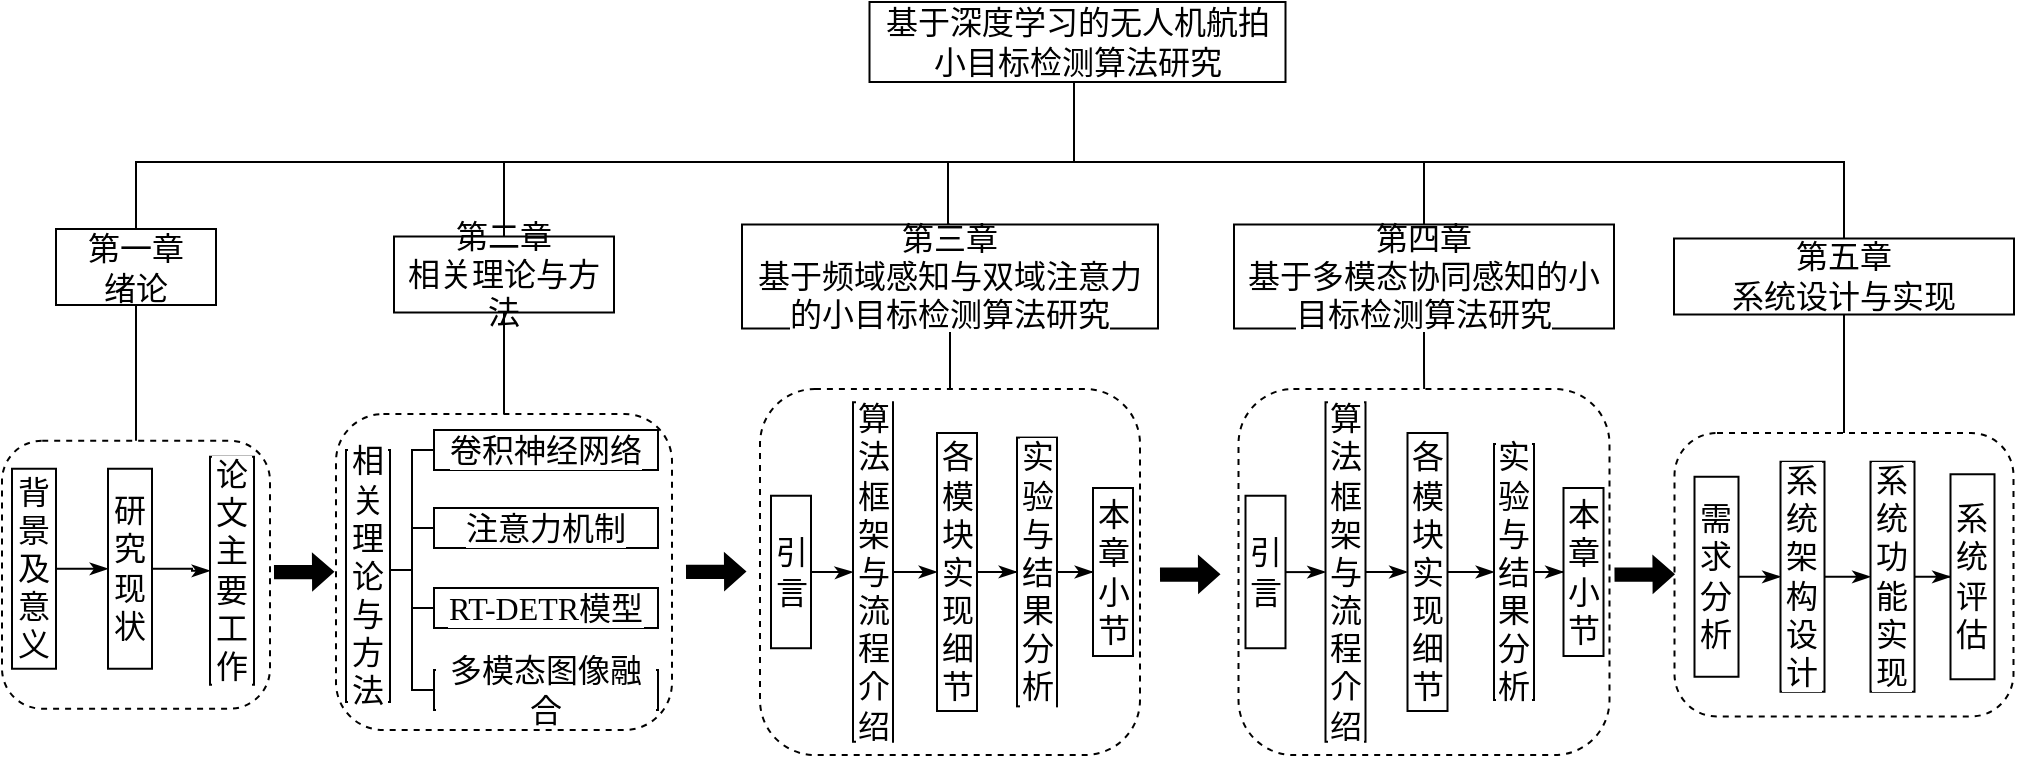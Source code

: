 <mxfile version="26.1.1">
  <diagram name="第 1 页" id="Jhno6EoJuBNA1dP3zVc-">
    <mxGraphModel dx="1281" dy="628" grid="1" gridSize="10" guides="1" tooltips="1" connect="1" arrows="1" fold="1" page="1" pageScale="1" pageWidth="827" pageHeight="1169" math="0" shadow="0">
      <root>
        <mxCell id="0" />
        <mxCell id="1" parent="0" />
        <mxCell id="KadRHXHtFz8DXNSLYVAC-9" style="edgeStyle=orthogonalEdgeStyle;shape=connector;rounded=0;orthogonalLoop=1;jettySize=auto;html=1;entryX=0.5;entryY=0;entryDx=0;entryDy=0;strokeColor=default;align=center;verticalAlign=middle;fontFamily=宋体;fontSize=16;fontColor=default;labelBackgroundColor=default;startFill=0;endArrow=none;" parent="1" source="KadRHXHtFz8DXNSLYVAC-1" target="KadRHXHtFz8DXNSLYVAC-3" edge="1">
          <mxGeometry relative="1" as="geometry">
            <Array as="points">
              <mxPoint x="720" y="390" />
              <mxPoint x="435" y="390" />
            </Array>
          </mxGeometry>
        </mxCell>
        <mxCell id="KadRHXHtFz8DXNSLYVAC-10" style="edgeStyle=orthogonalEdgeStyle;shape=connector;rounded=0;orthogonalLoop=1;jettySize=auto;html=1;entryX=0.5;entryY=0;entryDx=0;entryDy=0;strokeColor=default;align=center;verticalAlign=middle;fontFamily=宋体;fontSize=16;fontColor=default;labelBackgroundColor=default;startFill=0;endArrow=none;" parent="1" source="KadRHXHtFz8DXNSLYVAC-1" target="KadRHXHtFz8DXNSLYVAC-4" edge="1">
          <mxGeometry relative="1" as="geometry">
            <Array as="points">
              <mxPoint x="720" y="390" />
              <mxPoint x="657" y="390" />
            </Array>
          </mxGeometry>
        </mxCell>
        <mxCell id="KadRHXHtFz8DXNSLYVAC-11" style="edgeStyle=orthogonalEdgeStyle;shape=connector;rounded=0;orthogonalLoop=1;jettySize=auto;html=1;entryX=0.5;entryY=0;entryDx=0;entryDy=0;strokeColor=default;align=center;verticalAlign=middle;fontFamily=宋体;fontSize=16;fontColor=default;labelBackgroundColor=default;startFill=0;endArrow=none;" parent="1" source="KadRHXHtFz8DXNSLYVAC-1" target="KadRHXHtFz8DXNSLYVAC-5" edge="1">
          <mxGeometry relative="1" as="geometry">
            <Array as="points">
              <mxPoint x="720" y="390" />
              <mxPoint x="895" y="390" />
            </Array>
          </mxGeometry>
        </mxCell>
        <mxCell id="KadRHXHtFz8DXNSLYVAC-12" style="edgeStyle=orthogonalEdgeStyle;shape=connector;rounded=0;orthogonalLoop=1;jettySize=auto;html=1;entryX=0.5;entryY=0;entryDx=0;entryDy=0;strokeColor=default;align=center;verticalAlign=middle;fontFamily=宋体;fontSize=16;fontColor=default;labelBackgroundColor=default;startFill=0;endArrow=none;" parent="1" source="KadRHXHtFz8DXNSLYVAC-1" target="KadRHXHtFz8DXNSLYVAC-6" edge="1">
          <mxGeometry relative="1" as="geometry">
            <Array as="points">
              <mxPoint x="720" y="390" />
              <mxPoint x="1105" y="390" />
            </Array>
          </mxGeometry>
        </mxCell>
        <mxCell id="LNBZi4P7y57LkKZolX_N-5" style="edgeStyle=orthogonalEdgeStyle;rounded=0;orthogonalLoop=1;jettySize=auto;html=1;entryX=0.5;entryY=0;entryDx=0;entryDy=0;endArrow=none;startFill=0;fontFamily=宋体;fontSize=16;" parent="1" source="KadRHXHtFz8DXNSLYVAC-1" target="KadRHXHtFz8DXNSLYVAC-2" edge="1">
          <mxGeometry relative="1" as="geometry">
            <Array as="points">
              <mxPoint x="720" y="390" />
              <mxPoint x="251" y="390" />
            </Array>
          </mxGeometry>
        </mxCell>
        <mxCell id="KadRHXHtFz8DXNSLYVAC-1" value="基于深度学习的无人机航拍小目标检测算法研究" style="rounded=0;whiteSpace=wrap;html=1;fontFamily=宋体;fontSize=16;" parent="1" vertex="1">
          <mxGeometry x="617.75" y="310" width="208" height="40" as="geometry" />
        </mxCell>
        <mxCell id="Dfz9FRkG0_b3JGqrG8k9-118" style="edgeStyle=orthogonalEdgeStyle;shape=connector;rounded=0;orthogonalLoop=1;jettySize=auto;html=1;entryX=0.5;entryY=0;entryDx=0;entryDy=0;strokeColor=default;align=center;verticalAlign=middle;fontFamily=宋体;fontSize=16;fontColor=default;labelBackgroundColor=default;startFill=0;endArrow=none;endFill=1;" edge="1" parent="1" source="KadRHXHtFz8DXNSLYVAC-2" target="Dfz9FRkG0_b3JGqrG8k9-17">
          <mxGeometry relative="1" as="geometry" />
        </mxCell>
        <mxCell id="KadRHXHtFz8DXNSLYVAC-2" value="第一章&lt;div&gt;绪论&lt;/div&gt;" style="rounded=0;whiteSpace=wrap;html=1;fontFamily=宋体;fontSize=16;" parent="1" vertex="1">
          <mxGeometry x="211" y="423.5" width="80" height="38" as="geometry" />
        </mxCell>
        <mxCell id="Dfz9FRkG0_b3JGqrG8k9-119" style="edgeStyle=orthogonalEdgeStyle;shape=connector;rounded=0;orthogonalLoop=1;jettySize=auto;html=1;entryX=0.5;entryY=0;entryDx=0;entryDy=0;strokeColor=default;align=center;verticalAlign=middle;fontFamily=宋体;fontSize=16;fontColor=default;labelBackgroundColor=default;startFill=0;endArrow=none;endFill=1;" edge="1" parent="1" source="KadRHXHtFz8DXNSLYVAC-3" target="Dfz9FRkG0_b3JGqrG8k9-18">
          <mxGeometry relative="1" as="geometry" />
        </mxCell>
        <mxCell id="KadRHXHtFz8DXNSLYVAC-3" value="第二章&lt;div&gt;相关理论与方法&lt;/div&gt;" style="rounded=0;whiteSpace=wrap;html=1;fontFamily=宋体;fontSize=16;" parent="1" vertex="1">
          <mxGeometry x="380" y="427.25" width="110" height="38" as="geometry" />
        </mxCell>
        <mxCell id="Dfz9FRkG0_b3JGqrG8k9-120" style="edgeStyle=orthogonalEdgeStyle;shape=connector;rounded=0;orthogonalLoop=1;jettySize=auto;html=1;entryX=0.5;entryY=0;entryDx=0;entryDy=0;strokeColor=default;align=center;verticalAlign=middle;fontFamily=宋体;fontSize=16;fontColor=default;labelBackgroundColor=default;startFill=0;endArrow=none;endFill=1;" edge="1" parent="1" source="KadRHXHtFz8DXNSLYVAC-4" target="Dfz9FRkG0_b3JGqrG8k9-59">
          <mxGeometry relative="1" as="geometry" />
        </mxCell>
        <mxCell id="KadRHXHtFz8DXNSLYVAC-4" value="第三章&lt;div&gt;&lt;span style=&quot;background-color: rgb(255, 255, 255);&quot;&gt;基于频域感知与双域注意力的小目标检测算法研究&lt;/span&gt;&lt;/div&gt;" style="rounded=0;whiteSpace=wrap;html=1;fontFamily=宋体;fontSize=16;" parent="1" vertex="1">
          <mxGeometry x="554" y="421.25" width="208" height="52" as="geometry" />
        </mxCell>
        <mxCell id="Dfz9FRkG0_b3JGqrG8k9-121" style="edgeStyle=orthogonalEdgeStyle;shape=connector;rounded=0;orthogonalLoop=1;jettySize=auto;html=1;strokeColor=default;align=center;verticalAlign=middle;fontFamily=宋体;fontSize=16;fontColor=default;labelBackgroundColor=default;startFill=0;endArrow=none;endFill=1;" edge="1" parent="1" source="KadRHXHtFz8DXNSLYVAC-5" target="Dfz9FRkG0_b3JGqrG8k9-71">
          <mxGeometry relative="1" as="geometry" />
        </mxCell>
        <mxCell id="KadRHXHtFz8DXNSLYVAC-5" value="第四章&lt;div&gt;&lt;span style=&quot;background-color: rgb(255, 255, 255);&quot;&gt;基于多模态协同感知的小目标检测算法研究&lt;/span&gt;&lt;/div&gt;" style="rounded=0;whiteSpace=wrap;html=1;fontFamily=宋体;fontSize=16;" parent="1" vertex="1">
          <mxGeometry x="800" y="421.25" width="190" height="52" as="geometry" />
        </mxCell>
        <mxCell id="Dfz9FRkG0_b3JGqrG8k9-122" style="edgeStyle=orthogonalEdgeStyle;shape=connector;rounded=0;orthogonalLoop=1;jettySize=auto;html=1;entryX=0.5;entryY=0;entryDx=0;entryDy=0;strokeColor=default;align=center;verticalAlign=middle;fontFamily=宋体;fontSize=16;fontColor=default;labelBackgroundColor=default;startFill=0;endArrow=none;endFill=1;" edge="1" parent="1" source="KadRHXHtFz8DXNSLYVAC-6" target="Dfz9FRkG0_b3JGqrG8k9-105">
          <mxGeometry relative="1" as="geometry" />
        </mxCell>
        <mxCell id="KadRHXHtFz8DXNSLYVAC-6" value="第五章&lt;div&gt;&lt;span&gt;系统设计与实现&lt;/span&gt;&lt;/div&gt;" style="rounded=0;whiteSpace=wrap;html=1;fontFamily=宋体;fontSize=16;" parent="1" vertex="1">
          <mxGeometry x="1020" y="428.25" width="170" height="38" as="geometry" />
        </mxCell>
        <mxCell id="Dfz9FRkG0_b3JGqrG8k9-108" value="" style="group;fontSize=16;fontFamily=宋体;" vertex="1" connectable="0" parent="1">
          <mxGeometry x="184" y="529.37" width="134" height="134" as="geometry" />
        </mxCell>
        <mxCell id="KadRHXHtFz8DXNSLYVAC-28" style="edgeStyle=orthogonalEdgeStyle;shape=connector;rounded=0;orthogonalLoop=1;jettySize=auto;html=1;entryX=0;entryY=0.5;entryDx=0;entryDy=0;strokeColor=default;align=center;verticalAlign=middle;fontFamily=宋体;fontSize=16;fontColor=default;labelBackgroundColor=default;startFill=0;endArrow=classicThin;endFill=1;" parent="Dfz9FRkG0_b3JGqrG8k9-108" source="KadRHXHtFz8DXNSLYVAC-14" target="KadRHXHtFz8DXNSLYVAC-15" edge="1">
          <mxGeometry relative="1" as="geometry" />
        </mxCell>
        <mxCell id="KadRHXHtFz8DXNSLYVAC-14" value="背景及意义" style="rounded=0;whiteSpace=wrap;html=1;fontFamily=宋体;fontSize=16;fontColor=default;labelBackgroundColor=default;horizontal=1;verticalAlign=middle;" parent="Dfz9FRkG0_b3JGqrG8k9-108" vertex="1">
          <mxGeometry x="5" y="14" width="22" height="100" as="geometry" />
        </mxCell>
        <mxCell id="KadRHXHtFz8DXNSLYVAC-29" style="edgeStyle=orthogonalEdgeStyle;shape=connector;rounded=0;orthogonalLoop=1;jettySize=auto;html=1;entryX=0;entryY=0.5;entryDx=0;entryDy=0;strokeColor=default;align=center;verticalAlign=middle;fontFamily=宋体;fontSize=16;fontColor=default;labelBackgroundColor=default;startFill=0;endArrow=classicThin;endFill=1;" parent="Dfz9FRkG0_b3JGqrG8k9-108" source="KadRHXHtFz8DXNSLYVAC-15" target="KadRHXHtFz8DXNSLYVAC-16" edge="1">
          <mxGeometry relative="1" as="geometry" />
        </mxCell>
        <mxCell id="KadRHXHtFz8DXNSLYVAC-15" value="研究现状" style="rounded=0;whiteSpace=wrap;html=1;fontFamily=宋体;fontSize=16;fontColor=default;labelBackgroundColor=default;horizontal=1;verticalAlign=middle;" parent="Dfz9FRkG0_b3JGqrG8k9-108" vertex="1">
          <mxGeometry x="53" y="14" width="22" height="100" as="geometry" />
        </mxCell>
        <mxCell id="KadRHXHtFz8DXNSLYVAC-16" value="论文主要工作" style="rounded=0;whiteSpace=wrap;html=1;fontFamily=宋体;fontSize=16;fontColor=default;labelBackgroundColor=default;horizontal=1;verticalAlign=middle;" parent="Dfz9FRkG0_b3JGqrG8k9-108" vertex="1">
          <mxGeometry x="104" y="8" width="22" height="114" as="geometry" />
        </mxCell>
        <mxCell id="Dfz9FRkG0_b3JGqrG8k9-17" value="" style="rounded=1;whiteSpace=wrap;html=1;fontFamily=宋体;fontSize=16;labelBackgroundColor=default;fillColor=none;dashed=1;" vertex="1" parent="Dfz9FRkG0_b3JGqrG8k9-108">
          <mxGeometry width="134" height="134" as="geometry" />
        </mxCell>
        <mxCell id="Dfz9FRkG0_b3JGqrG8k9-109" value="" style="group;fontSize=16;fontFamily=宋体;" vertex="1" connectable="0" parent="1">
          <mxGeometry x="351" y="516" width="168" height="158" as="geometry" />
        </mxCell>
        <mxCell id="KadRHXHtFz8DXNSLYVAC-31" style="edgeStyle=orthogonalEdgeStyle;shape=connector;rounded=0;orthogonalLoop=1;jettySize=auto;html=1;entryX=0;entryY=0.5;entryDx=0;entryDy=0;strokeColor=default;align=center;verticalAlign=middle;fontFamily=宋体;fontSize=16;fontColor=default;labelBackgroundColor=default;startFill=0;endArrow=none;exitX=1;exitY=0.5;exitDx=0;exitDy=0;" parent="Dfz9FRkG0_b3JGqrG8k9-109" source="KadRHXHtFz8DXNSLYVAC-18" target="KadRHXHtFz8DXNSLYVAC-21" edge="1">
          <mxGeometry relative="1" as="geometry">
            <mxPoint x="20" y="78" as="sourcePoint" />
            <mxPoint x="44" y="18" as="targetPoint" />
            <Array as="points">
              <mxPoint x="38" y="78" />
              <mxPoint x="38" y="18" />
            </Array>
          </mxGeometry>
        </mxCell>
        <mxCell id="KadRHXHtFz8DXNSLYVAC-32" style="edgeStyle=orthogonalEdgeStyle;shape=connector;rounded=0;orthogonalLoop=1;jettySize=auto;html=1;entryX=0;entryY=0.5;entryDx=0;entryDy=0;strokeColor=default;align=center;verticalAlign=middle;fontFamily=宋体;fontSize=16;fontColor=default;labelBackgroundColor=default;startFill=0;endArrow=none;" parent="Dfz9FRkG0_b3JGqrG8k9-109" edge="1">
          <mxGeometry relative="1" as="geometry">
            <mxPoint x="30.0" y="78.0" as="sourcePoint" />
            <mxPoint x="54" y="57" as="targetPoint" />
            <Array as="points">
              <mxPoint x="38" y="78" />
              <mxPoint x="38" y="57" />
            </Array>
          </mxGeometry>
        </mxCell>
        <mxCell id="KadRHXHtFz8DXNSLYVAC-33" style="edgeStyle=orthogonalEdgeStyle;shape=connector;rounded=0;orthogonalLoop=1;jettySize=auto;html=1;entryX=0;entryY=0.5;entryDx=0;entryDy=0;strokeColor=default;align=center;verticalAlign=middle;fontFamily=宋体;fontSize=16;fontColor=default;labelBackgroundColor=default;startFill=0;endArrow=none;" parent="Dfz9FRkG0_b3JGqrG8k9-109" edge="1">
          <mxGeometry relative="1" as="geometry">
            <mxPoint x="32" y="78" as="sourcePoint" />
            <mxPoint x="54" y="97" as="targetPoint" />
            <Array as="points">
              <mxPoint x="38" y="78" />
              <mxPoint x="38" y="97" />
            </Array>
          </mxGeometry>
        </mxCell>
        <mxCell id="KadRHXHtFz8DXNSLYVAC-34" style="edgeStyle=orthogonalEdgeStyle;shape=connector;rounded=0;orthogonalLoop=1;jettySize=auto;html=1;entryX=0;entryY=0.5;entryDx=0;entryDy=0;strokeColor=default;align=center;verticalAlign=middle;fontFamily=宋体;fontSize=16;fontColor=default;labelBackgroundColor=default;startFill=0;endArrow=none;" parent="Dfz9FRkG0_b3JGqrG8k9-109" target="KadRHXHtFz8DXNSLYVAC-24" edge="1">
          <mxGeometry relative="1" as="geometry">
            <mxPoint x="22" y="78" as="sourcePoint" />
            <mxPoint x="44" y="138" as="targetPoint" />
            <Array as="points">
              <mxPoint x="38" y="78" />
              <mxPoint x="38" y="138" />
            </Array>
          </mxGeometry>
        </mxCell>
        <mxCell id="KadRHXHtFz8DXNSLYVAC-18" value="相关理论与方法" style="rounded=0;whiteSpace=wrap;html=1;fontFamily=宋体;fontSize=16;fontColor=default;labelBackgroundColor=default;horizontal=1;verticalAlign=middle;" parent="Dfz9FRkG0_b3JGqrG8k9-109" vertex="1">
          <mxGeometry x="5" y="18" width="22" height="126" as="geometry" />
        </mxCell>
        <mxCell id="KadRHXHtFz8DXNSLYVAC-21" value="卷积神经网络" style="rounded=0;whiteSpace=wrap;html=1;fontFamily=宋体;fontSize=16;fontColor=default;labelBackgroundColor=default;" parent="Dfz9FRkG0_b3JGqrG8k9-109" vertex="1">
          <mxGeometry x="49" y="8" width="112" height="20" as="geometry" />
        </mxCell>
        <mxCell id="KadRHXHtFz8DXNSLYVAC-22" value="注意力机制" style="rounded=0;whiteSpace=wrap;html=1;fontFamily=宋体;fontSize=16;fontColor=default;labelBackgroundColor=default;" parent="Dfz9FRkG0_b3JGqrG8k9-109" vertex="1">
          <mxGeometry x="49" y="47" width="112" height="20" as="geometry" />
        </mxCell>
        <mxCell id="KadRHXHtFz8DXNSLYVAC-23" value="RT-DETR模型" style="rounded=0;whiteSpace=wrap;html=1;fontFamily=宋体;fontSize=16;fontColor=default;labelBackgroundColor=default;" parent="Dfz9FRkG0_b3JGqrG8k9-109" vertex="1">
          <mxGeometry x="49" y="87" width="112" height="20" as="geometry" />
        </mxCell>
        <mxCell id="KadRHXHtFz8DXNSLYVAC-24" value="多模态图像融合" style="rounded=0;whiteSpace=wrap;html=1;fontFamily=宋体;fontSize=16;fontColor=default;labelBackgroundColor=default;" parent="Dfz9FRkG0_b3JGqrG8k9-109" vertex="1">
          <mxGeometry x="49" y="128" width="112" height="20" as="geometry" />
        </mxCell>
        <mxCell id="KadRHXHtFz8DXNSLYVAC-25" style="edgeStyle=orthogonalEdgeStyle;shape=connector;rounded=0;orthogonalLoop=1;jettySize=auto;html=1;exitX=0.5;exitY=1;exitDx=0;exitDy=0;strokeColor=default;align=center;verticalAlign=middle;fontFamily=宋体;fontSize=16;fontColor=default;labelBackgroundColor=default;startFill=0;endArrow=none;" parent="Dfz9FRkG0_b3JGqrG8k9-109" source="KadRHXHtFz8DXNSLYVAC-21" target="KadRHXHtFz8DXNSLYVAC-21" edge="1">
          <mxGeometry relative="1" as="geometry" />
        </mxCell>
        <mxCell id="Dfz9FRkG0_b3JGqrG8k9-18" value="" style="rounded=1;whiteSpace=wrap;html=1;fontFamily=宋体;fontSize=16;labelBackgroundColor=default;fillColor=none;dashed=1;" vertex="1" parent="Dfz9FRkG0_b3JGqrG8k9-109">
          <mxGeometry width="168" height="158" as="geometry" />
        </mxCell>
        <mxCell id="Dfz9FRkG0_b3JGqrG8k9-111" value="" style="group;fontFamily=宋体;fontSize=16;" vertex="1" connectable="0" parent="1">
          <mxGeometry x="1020.25" y="525.5" width="169.5" height="141.75" as="geometry" />
        </mxCell>
        <mxCell id="Dfz9FRkG0_b3JGqrG8k9-105" value="" style="rounded=1;whiteSpace=wrap;html=1;fontFamily=宋体;fontSize=16;labelBackgroundColor=default;fillColor=none;dashed=1;" vertex="1" parent="Dfz9FRkG0_b3JGqrG8k9-111">
          <mxGeometry width="169.5" height="141.75" as="geometry" />
        </mxCell>
        <mxCell id="Dfz9FRkG0_b3JGqrG8k9-8" style="edgeStyle=orthogonalEdgeStyle;shape=connector;rounded=0;orthogonalLoop=1;jettySize=auto;html=1;entryX=0;entryY=0.5;entryDx=0;entryDy=0;strokeColor=default;align=center;verticalAlign=middle;fontFamily=宋体;fontSize=16;fontColor=default;labelBackgroundColor=default;startFill=0;endArrow=classicThin;endFill=1;" edge="1" parent="Dfz9FRkG0_b3JGqrG8k9-111" source="Dfz9FRkG0_b3JGqrG8k9-9" target="Dfz9FRkG0_b3JGqrG8k9-11">
          <mxGeometry relative="1" as="geometry" />
        </mxCell>
        <mxCell id="Dfz9FRkG0_b3JGqrG8k9-9" value="需求分析" style="rounded=0;whiteSpace=wrap;html=1;fontFamily=宋体;fontSize=16;fontColor=default;labelBackgroundColor=default;horizontal=1;verticalAlign=middle;" vertex="1" parent="Dfz9FRkG0_b3JGqrG8k9-111">
          <mxGeometry x="10" y="21.88" width="22" height="100" as="geometry" />
        </mxCell>
        <mxCell id="Dfz9FRkG0_b3JGqrG8k9-10" style="edgeStyle=orthogonalEdgeStyle;shape=connector;rounded=0;orthogonalLoop=1;jettySize=auto;html=1;entryX=0;entryY=0.5;entryDx=0;entryDy=0;strokeColor=default;align=center;verticalAlign=middle;fontFamily=宋体;fontSize=16;fontColor=default;labelBackgroundColor=default;startFill=0;endArrow=classicThin;endFill=1;" edge="1" parent="Dfz9FRkG0_b3JGqrG8k9-111" source="Dfz9FRkG0_b3JGqrG8k9-11" target="Dfz9FRkG0_b3JGqrG8k9-12">
          <mxGeometry relative="1" as="geometry" />
        </mxCell>
        <mxCell id="Dfz9FRkG0_b3JGqrG8k9-11" value="系统架构设计" style="rounded=0;whiteSpace=wrap;html=1;fontFamily=宋体;fontSize=16;fontColor=default;labelBackgroundColor=default;horizontal=1;verticalAlign=middle;" vertex="1" parent="Dfz9FRkG0_b3JGqrG8k9-111">
          <mxGeometry x="53" y="14.38" width="22" height="115" as="geometry" />
        </mxCell>
        <mxCell id="Dfz9FRkG0_b3JGqrG8k9-15" style="edgeStyle=orthogonalEdgeStyle;shape=connector;rounded=0;orthogonalLoop=1;jettySize=auto;html=1;entryX=0;entryY=0.5;entryDx=0;entryDy=0;strokeColor=default;align=center;verticalAlign=middle;fontFamily=宋体;fontSize=16;fontColor=default;labelBackgroundColor=default;startFill=0;endArrow=classicThin;endFill=1;" edge="1" parent="Dfz9FRkG0_b3JGqrG8k9-111" source="Dfz9FRkG0_b3JGqrG8k9-12" target="Dfz9FRkG0_b3JGqrG8k9-13">
          <mxGeometry relative="1" as="geometry" />
        </mxCell>
        <mxCell id="Dfz9FRkG0_b3JGqrG8k9-12" value="系统功能实现" style="rounded=0;whiteSpace=wrap;html=1;fontFamily=宋体;fontSize=16;fontColor=default;labelBackgroundColor=default;horizontal=1;verticalAlign=middle;" vertex="1" parent="Dfz9FRkG0_b3JGqrG8k9-111">
          <mxGeometry x="98" y="14.38" width="22" height="115" as="geometry" />
        </mxCell>
        <mxCell id="Dfz9FRkG0_b3JGqrG8k9-13" value="系统评估" style="rounded=0;whiteSpace=wrap;html=1;fontFamily=宋体;fontSize=16;fontColor=default;labelBackgroundColor=default;horizontal=1;verticalAlign=middle;" vertex="1" parent="Dfz9FRkG0_b3JGqrG8k9-111">
          <mxGeometry x="138" y="20.63" width="22" height="102.5" as="geometry" />
        </mxCell>
        <mxCell id="Dfz9FRkG0_b3JGqrG8k9-113" value="" style="group;fontFamily=宋体;fontSize=16;" vertex="1" connectable="0" parent="1">
          <mxGeometry x="563" y="503.5" width="190" height="183" as="geometry" />
        </mxCell>
        <mxCell id="Dfz9FRkG0_b3JGqrG8k9-59" value="" style="rounded=1;whiteSpace=wrap;html=1;fontFamily=宋体;fontSize=16;labelBackgroundColor=default;fillColor=none;dashed=1;" vertex="1" parent="Dfz9FRkG0_b3JGqrG8k9-113">
          <mxGeometry width="190" height="183" as="geometry" />
        </mxCell>
        <mxCell id="Dfz9FRkG0_b3JGqrG8k9-31" style="edgeStyle=orthogonalEdgeStyle;shape=connector;rounded=0;orthogonalLoop=1;jettySize=auto;html=1;entryX=0;entryY=0.5;entryDx=0;entryDy=0;strokeColor=default;align=center;verticalAlign=middle;fontFamily=宋体;fontSize=16;fontColor=default;labelBackgroundColor=default;startFill=0;endArrow=classicThin;endFill=1;" edge="1" parent="Dfz9FRkG0_b3JGqrG8k9-113" source="LNBZi4P7y57LkKZolX_N-3" target="LNBZi4P7y57LkKZolX_N-4">
          <mxGeometry relative="1" as="geometry" />
        </mxCell>
        <mxCell id="LNBZi4P7y57LkKZolX_N-3" value="引言" style="rounded=0;whiteSpace=wrap;html=1;fontFamily=宋体;fontSize=16;fontColor=default;labelBackgroundColor=default;horizontal=1;verticalAlign=middle;" parent="Dfz9FRkG0_b3JGqrG8k9-113" vertex="1">
          <mxGeometry x="5.5" y="53.37" width="20" height="76.25" as="geometry" />
        </mxCell>
        <mxCell id="Dfz9FRkG0_b3JGqrG8k9-32" style="edgeStyle=orthogonalEdgeStyle;shape=connector;rounded=0;orthogonalLoop=1;jettySize=auto;html=1;entryX=0;entryY=0.5;entryDx=0;entryDy=0;strokeColor=default;align=center;verticalAlign=middle;fontFamily=宋体;fontSize=16;fontColor=default;labelBackgroundColor=default;startFill=0;endArrow=classicThin;endFill=1;" edge="1" parent="Dfz9FRkG0_b3JGqrG8k9-113" source="LNBZi4P7y57LkKZolX_N-4" target="Dfz9FRkG0_b3JGqrG8k9-27">
          <mxGeometry relative="1" as="geometry" />
        </mxCell>
        <mxCell id="LNBZi4P7y57LkKZolX_N-4" value="&lt;span&gt;算法框架与流程介绍&lt;/span&gt;" style="rounded=0;whiteSpace=wrap;html=1;fontFamily=宋体;fontSize=16;fontColor=default;labelBackgroundColor=default;horizontal=1;verticalAlign=middle;" parent="Dfz9FRkG0_b3JGqrG8k9-113" vertex="1">
          <mxGeometry x="46.5" y="6.63" width="20" height="169.75" as="geometry" />
        </mxCell>
        <mxCell id="Dfz9FRkG0_b3JGqrG8k9-34" style="edgeStyle=orthogonalEdgeStyle;shape=connector;rounded=0;orthogonalLoop=1;jettySize=auto;html=1;entryX=0;entryY=0.5;entryDx=0;entryDy=0;strokeColor=default;align=center;verticalAlign=middle;fontFamily=宋体;fontSize=16;fontColor=default;labelBackgroundColor=default;startFill=0;endArrow=classicThin;endFill=1;" edge="1" parent="Dfz9FRkG0_b3JGqrG8k9-113" source="Dfz9FRkG0_b3JGqrG8k9-24" target="Dfz9FRkG0_b3JGqrG8k9-25">
          <mxGeometry relative="1" as="geometry" />
        </mxCell>
        <mxCell id="Dfz9FRkG0_b3JGqrG8k9-24" value="&lt;span&gt;实验与结果分析&lt;/span&gt;" style="rounded=0;whiteSpace=wrap;html=1;fontFamily=宋体;fontSize=16;fontColor=default;labelBackgroundColor=default;horizontal=1;verticalAlign=middle;" vertex="1" parent="Dfz9FRkG0_b3JGqrG8k9-113">
          <mxGeometry x="128.5" y="24.3" width="20" height="134.38" as="geometry" />
        </mxCell>
        <mxCell id="Dfz9FRkG0_b3JGqrG8k9-25" value="&lt;span&gt;本章小节&lt;/span&gt;" style="rounded=0;whiteSpace=wrap;html=1;fontFamily=宋体;fontSize=16;fontColor=default;labelBackgroundColor=default;horizontal=1;verticalAlign=middle;" vertex="1" parent="Dfz9FRkG0_b3JGqrG8k9-113">
          <mxGeometry x="166.5" y="49.5" width="20" height="84" as="geometry" />
        </mxCell>
        <mxCell id="Dfz9FRkG0_b3JGqrG8k9-33" style="edgeStyle=orthogonalEdgeStyle;shape=connector;rounded=0;orthogonalLoop=1;jettySize=auto;html=1;entryX=0;entryY=0.5;entryDx=0;entryDy=0;strokeColor=default;align=center;verticalAlign=middle;fontFamily=宋体;fontSize=16;fontColor=default;labelBackgroundColor=default;startFill=0;endArrow=classicThin;endFill=1;" edge="1" parent="Dfz9FRkG0_b3JGqrG8k9-113" source="Dfz9FRkG0_b3JGqrG8k9-27" target="Dfz9FRkG0_b3JGqrG8k9-24">
          <mxGeometry relative="1" as="geometry" />
        </mxCell>
        <mxCell id="Dfz9FRkG0_b3JGqrG8k9-27" value="各模块实现细节" style="rounded=0;whiteSpace=wrap;html=1;fontFamily=宋体;fontSize=16;fontColor=default;labelBackgroundColor=default;horizontal=1;verticalAlign=middle;" vertex="1" parent="Dfz9FRkG0_b3JGqrG8k9-113">
          <mxGeometry x="88.5" y="22" width="20" height="139" as="geometry" />
        </mxCell>
        <mxCell id="Dfz9FRkG0_b3JGqrG8k9-71" value="" style="rounded=1;whiteSpace=wrap;html=1;fontFamily=宋体;fontSize=16;labelBackgroundColor=default;fillColor=none;dashed=1;" vertex="1" parent="1">
          <mxGeometry x="802.25" y="503.5" width="185.5" height="183" as="geometry" />
        </mxCell>
        <mxCell id="Dfz9FRkG0_b3JGqrG8k9-62" style="edgeStyle=orthogonalEdgeStyle;shape=connector;rounded=0;orthogonalLoop=1;jettySize=auto;html=1;entryX=0;entryY=0.5;entryDx=0;entryDy=0;strokeColor=default;align=center;verticalAlign=middle;fontFamily=宋体;fontSize=16;fontColor=default;labelBackgroundColor=default;startFill=0;endArrow=classicThin;endFill=1;" edge="1" parent="1" source="Dfz9FRkG0_b3JGqrG8k9-63" target="Dfz9FRkG0_b3JGqrG8k9-65">
          <mxGeometry relative="1" as="geometry" />
        </mxCell>
        <mxCell id="Dfz9FRkG0_b3JGqrG8k9-63" value="引言" style="rounded=0;whiteSpace=wrap;html=1;fontFamily=宋体;fontSize=16;fontColor=default;labelBackgroundColor=default;horizontal=1;verticalAlign=middle;" vertex="1" parent="1">
          <mxGeometry x="805.75" y="556.87" width="20" height="76.25" as="geometry" />
        </mxCell>
        <mxCell id="Dfz9FRkG0_b3JGqrG8k9-64" style="edgeStyle=orthogonalEdgeStyle;shape=connector;rounded=0;orthogonalLoop=1;jettySize=auto;html=1;entryX=0;entryY=0.5;entryDx=0;entryDy=0;strokeColor=default;align=center;verticalAlign=middle;fontFamily=宋体;fontSize=16;fontColor=default;labelBackgroundColor=default;startFill=0;endArrow=classicThin;endFill=1;" edge="1" parent="1" source="Dfz9FRkG0_b3JGqrG8k9-65" target="Dfz9FRkG0_b3JGqrG8k9-70">
          <mxGeometry relative="1" as="geometry" />
        </mxCell>
        <mxCell id="Dfz9FRkG0_b3JGqrG8k9-65" value="&lt;span&gt;算法框架与流程介绍&lt;/span&gt;" style="rounded=0;whiteSpace=wrap;html=1;fontFamily=宋体;fontSize=16;fontColor=default;labelBackgroundColor=default;horizontal=1;verticalAlign=middle;" vertex="1" parent="1">
          <mxGeometry x="845.75" y="510.13" width="20" height="169.75" as="geometry" />
        </mxCell>
        <mxCell id="Dfz9FRkG0_b3JGqrG8k9-66" style="edgeStyle=orthogonalEdgeStyle;shape=connector;rounded=0;orthogonalLoop=1;jettySize=auto;html=1;entryX=0;entryY=0.5;entryDx=0;entryDy=0;strokeColor=default;align=center;verticalAlign=middle;fontFamily=宋体;fontSize=16;fontColor=default;labelBackgroundColor=default;startFill=0;endArrow=classicThin;endFill=1;" edge="1" parent="1" source="Dfz9FRkG0_b3JGqrG8k9-67" target="Dfz9FRkG0_b3JGqrG8k9-68">
          <mxGeometry relative="1" as="geometry" />
        </mxCell>
        <mxCell id="Dfz9FRkG0_b3JGqrG8k9-67" value="&lt;span&gt;实验与结果分析&lt;/span&gt;" style="rounded=0;whiteSpace=wrap;html=1;fontFamily=宋体;fontSize=16;fontColor=default;labelBackgroundColor=default;horizontal=1;verticalAlign=middle;" vertex="1" parent="1">
          <mxGeometry x="930" y="531" width="20" height="128" as="geometry" />
        </mxCell>
        <mxCell id="Dfz9FRkG0_b3JGqrG8k9-68" value="&lt;span&gt;本章小节&lt;/span&gt;" style="rounded=0;whiteSpace=wrap;html=1;fontFamily=宋体;fontSize=16;fontColor=default;labelBackgroundColor=default;horizontal=1;verticalAlign=middle;" vertex="1" parent="1">
          <mxGeometry x="964.75" y="553" width="20" height="84" as="geometry" />
        </mxCell>
        <mxCell id="Dfz9FRkG0_b3JGqrG8k9-69" style="edgeStyle=orthogonalEdgeStyle;shape=connector;rounded=0;orthogonalLoop=1;jettySize=auto;html=1;entryX=0;entryY=0.5;entryDx=0;entryDy=0;strokeColor=default;align=center;verticalAlign=middle;fontFamily=宋体;fontSize=16;fontColor=default;labelBackgroundColor=default;startFill=0;endArrow=classicThin;endFill=1;" edge="1" parent="1" source="Dfz9FRkG0_b3JGqrG8k9-70" target="Dfz9FRkG0_b3JGqrG8k9-67">
          <mxGeometry relative="1" as="geometry" />
        </mxCell>
        <mxCell id="Dfz9FRkG0_b3JGqrG8k9-70" value="各模块实现细节" style="rounded=0;whiteSpace=wrap;html=1;fontFamily=宋体;fontSize=16;fontColor=default;labelBackgroundColor=default;horizontal=1;verticalAlign=middle;" vertex="1" parent="1">
          <mxGeometry x="886.75" y="525.5" width="20" height="139" as="geometry" />
        </mxCell>
        <mxCell id="Dfz9FRkG0_b3JGqrG8k9-116" value="" style="endArrow=classic;html=1;rounded=0;strokeColor=default;align=center;verticalAlign=middle;fontFamily=宋体;fontSize=16;fontColor=default;labelBackgroundColor=default;shape=flexArrow;width=6.19;endSize=3;endWidth=10.385;fillColor=#000000;" edge="1" parent="1">
          <mxGeometry width="50" height="50" relative="1" as="geometry">
            <mxPoint x="320" y="595.09" as="sourcePoint" />
            <mxPoint x="350" y="594.92" as="targetPoint" />
          </mxGeometry>
        </mxCell>
        <mxCell id="Dfz9FRkG0_b3JGqrG8k9-125" value="" style="endArrow=classic;html=1;rounded=0;strokeColor=default;align=center;verticalAlign=middle;fontFamily=宋体;fontSize=16;fontColor=default;labelBackgroundColor=default;shape=flexArrow;width=6.19;endSize=3;endWidth=10.385;fillColor=#000000;" edge="1" parent="1">
          <mxGeometry width="50" height="50" relative="1" as="geometry">
            <mxPoint x="526" y="594.94" as="sourcePoint" />
            <mxPoint x="556" y="594.77" as="targetPoint" />
          </mxGeometry>
        </mxCell>
        <mxCell id="Dfz9FRkG0_b3JGqrG8k9-126" value="" style="endArrow=classic;html=1;rounded=0;strokeColor=default;align=center;verticalAlign=middle;fontFamily=宋体;fontSize=16;fontColor=default;labelBackgroundColor=default;shape=flexArrow;width=6.19;endSize=3;endWidth=10.385;fillColor=#000000;" edge="1" parent="1">
          <mxGeometry width="50" height="50" relative="1" as="geometry">
            <mxPoint x="763" y="596.31" as="sourcePoint" />
            <mxPoint x="793" y="596.14" as="targetPoint" />
          </mxGeometry>
        </mxCell>
        <mxCell id="Dfz9FRkG0_b3JGqrG8k9-127" value="" style="endArrow=classic;html=1;rounded=0;strokeColor=default;align=center;verticalAlign=middle;fontFamily=宋体;fontSize=16;fontColor=default;labelBackgroundColor=default;shape=flexArrow;width=6.19;endSize=3;endWidth=10.385;fillColor=#000000;" edge="1" parent="1">
          <mxGeometry width="50" height="50" relative="1" as="geometry">
            <mxPoint x="990.25" y="596.31" as="sourcePoint" />
            <mxPoint x="1020.25" y="596.14" as="targetPoint" />
          </mxGeometry>
        </mxCell>
      </root>
    </mxGraphModel>
  </diagram>
</mxfile>
